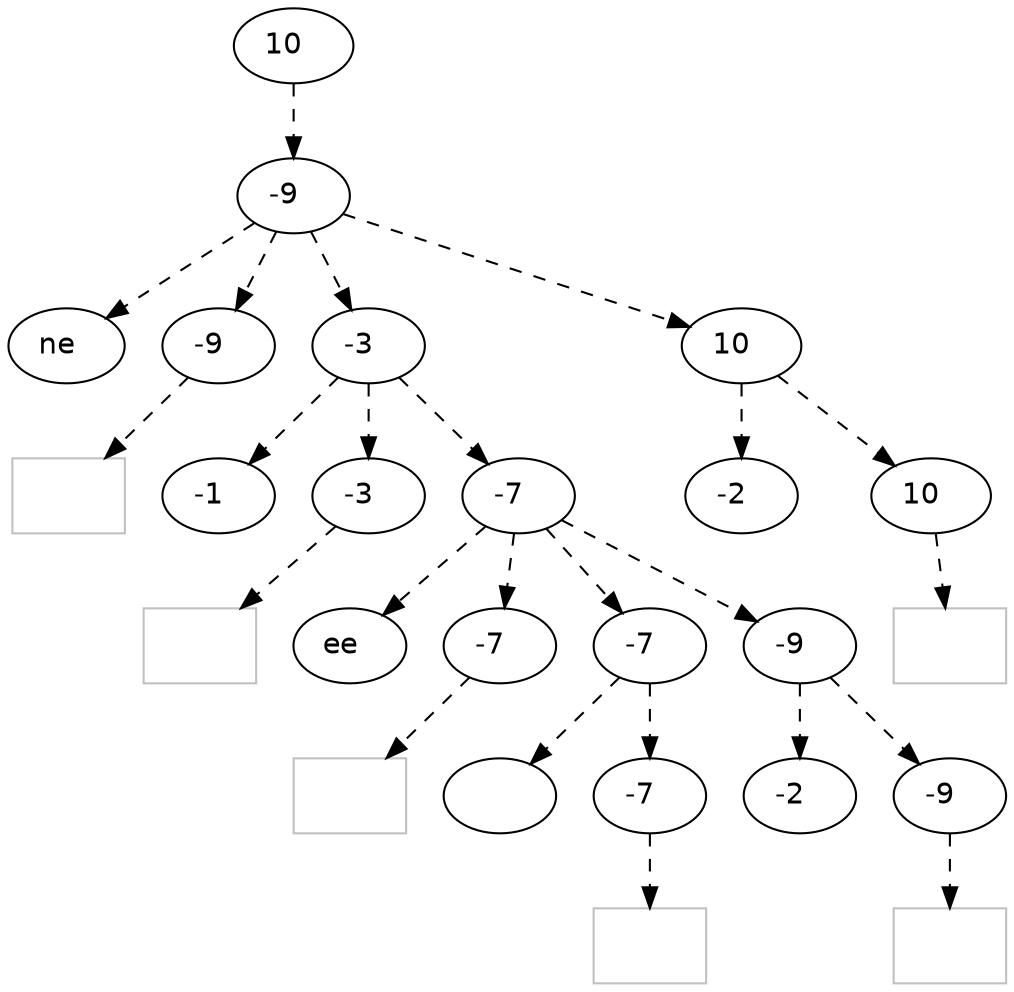 digraph hierarchy {

node [fontname=Helvetica]
edge [style=dashed]

doc_0 [label="10  "]

doc_0 -> { section_1}
{rank=same; section_1}

section_1 [label="-9  "]

section_1 -> { header_2 block_3 section_4 section_5}
{rank=same; header_2 block_3 section_4 section_5}

header_2 [label="ne  "]
block_3 [label="-9  "]
section_4 [label="-3  "]
section_5 [label="10  "]


block_3 -> leaf_6
leaf_6  [color=Gray,shape=rectangle,fontname=Inconsolata,label=""]section_4 -> { header_7 block_8 section_9}
{rank=same; header_7 block_8 section_9}

header_7 [label="-1  "]
block_8 [label="-3  "]
section_9 [label="-7  "]


block_8 -> leaf_10
leaf_10  [color=Gray,shape=rectangle,fontname=Inconsolata,label="
"]section_9 -> { header_11 block_12 section_13 section_14}
{rank=same; header_11 block_12 section_13 section_14}

header_11 [label="ee  "]
block_12 [label="-7  "]
section_13 [label="-7  "]
section_14 [label="-9  "]


block_12 -> leaf_15
leaf_15  [color=Gray,shape=rectangle,fontname=Inconsolata,label=" 
"]section_13 -> { header_16 block_17}
{rank=same; header_16 block_17}

header_16 [label="    "]
block_17 [label="-7  "]


block_17 -> leaf_18
leaf_18  [color=Gray,shape=rectangle,fontname=Inconsolata,label="
"]section_14 -> { header_19 block_20}
{rank=same; header_19 block_20}

header_19 [label="-2  "]
block_20 [label="-9  "]


block_20 -> leaf_21
leaf_21  [color=Gray,shape=rectangle,fontname=Inconsolata,label="
"]section_5 -> { header_22 block_23}
{rank=same; header_22 block_23}

header_22 [label="-2  "]
block_23 [label="10  "]


block_23 -> leaf_24
leaf_24  [color=Gray,shape=rectangle,fontname=Inconsolata,label=""]
}
